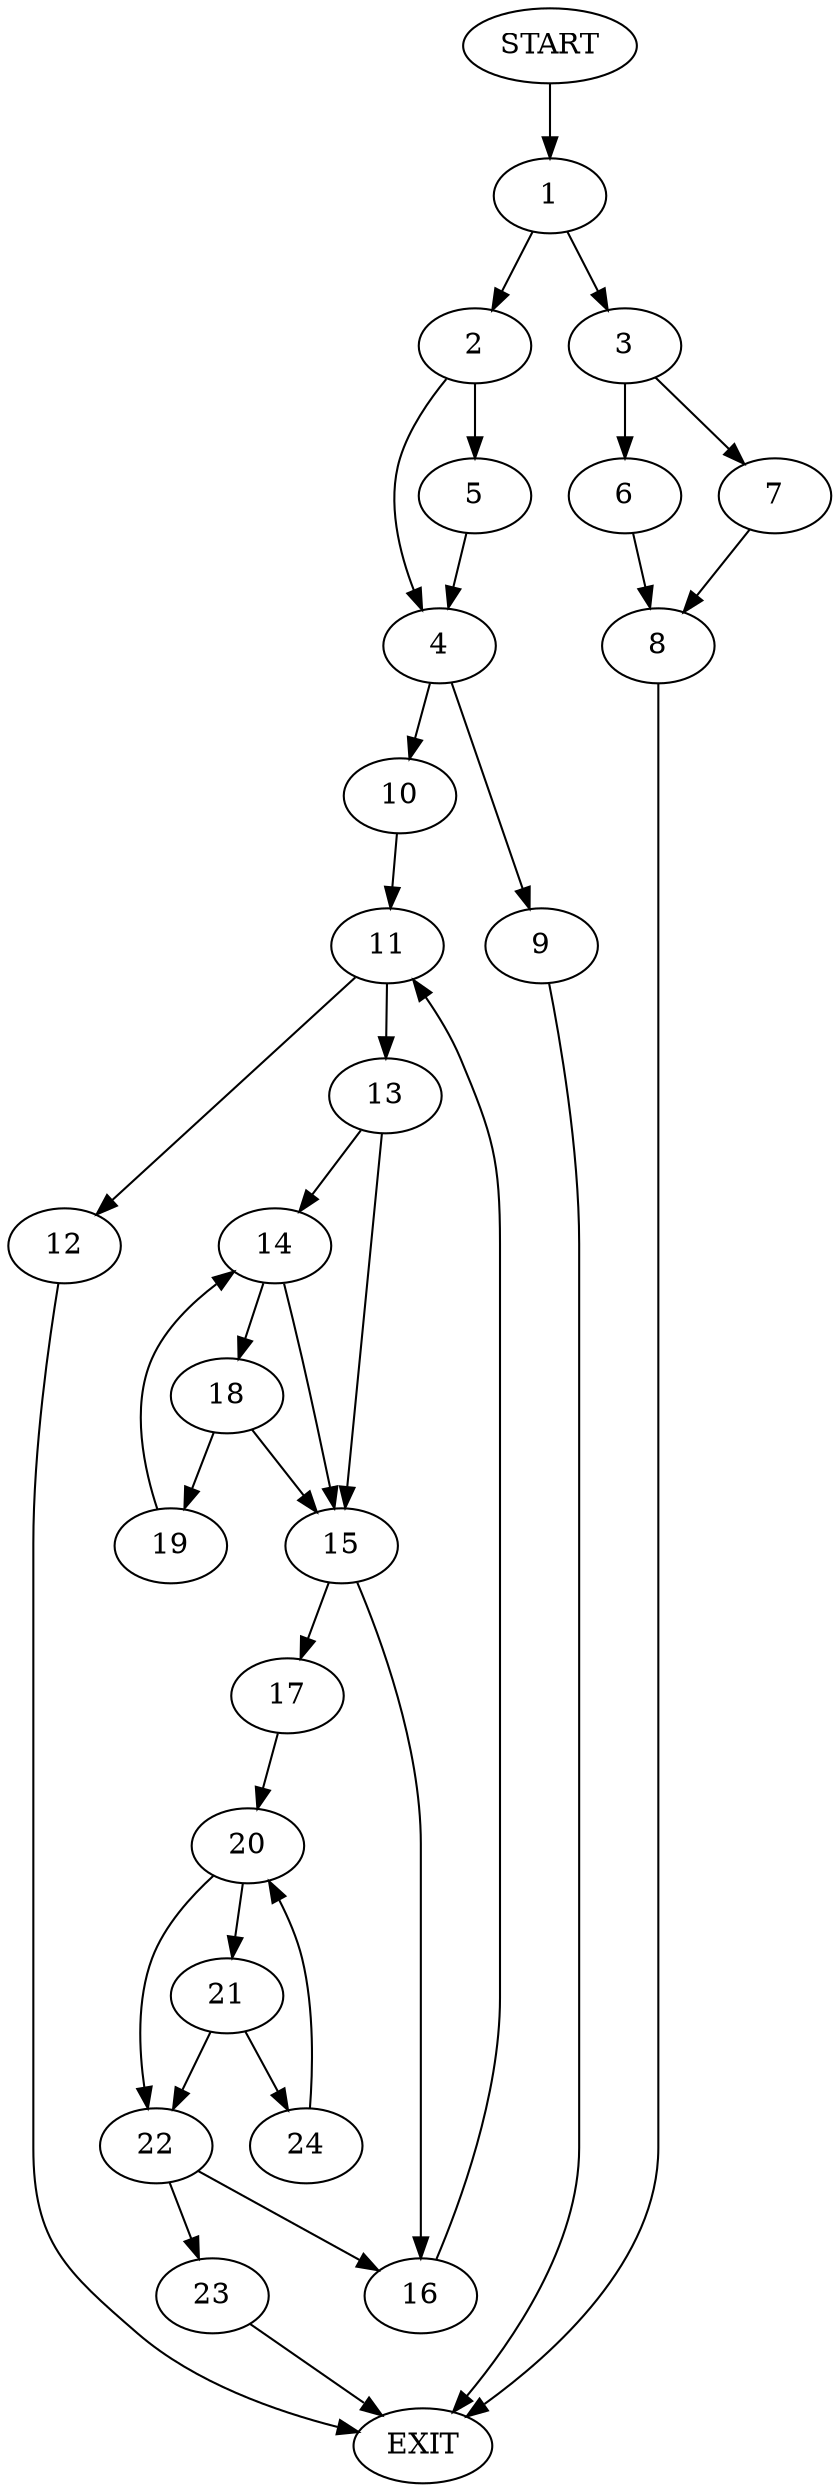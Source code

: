 digraph {
0 [label="START"]
25 [label="EXIT"]
0 -> 1
1 -> 2
1 -> 3
2 -> 4
2 -> 5
3 -> 6
3 -> 7
6 -> 8
7 -> 8
8 -> 25
5 -> 4
4 -> 9
4 -> 10
10 -> 11
9 -> 25
11 -> 12
11 -> 13
12 -> 25
13 -> 14
13 -> 15
15 -> 16
15 -> 17
14 -> 18
14 -> 15
18 -> 19
18 -> 15
19 -> 14
16 -> 11
17 -> 20
20 -> 21
20 -> 22
22 -> 16
22 -> 23
21 -> 24
21 -> 22
24 -> 20
23 -> 25
}
